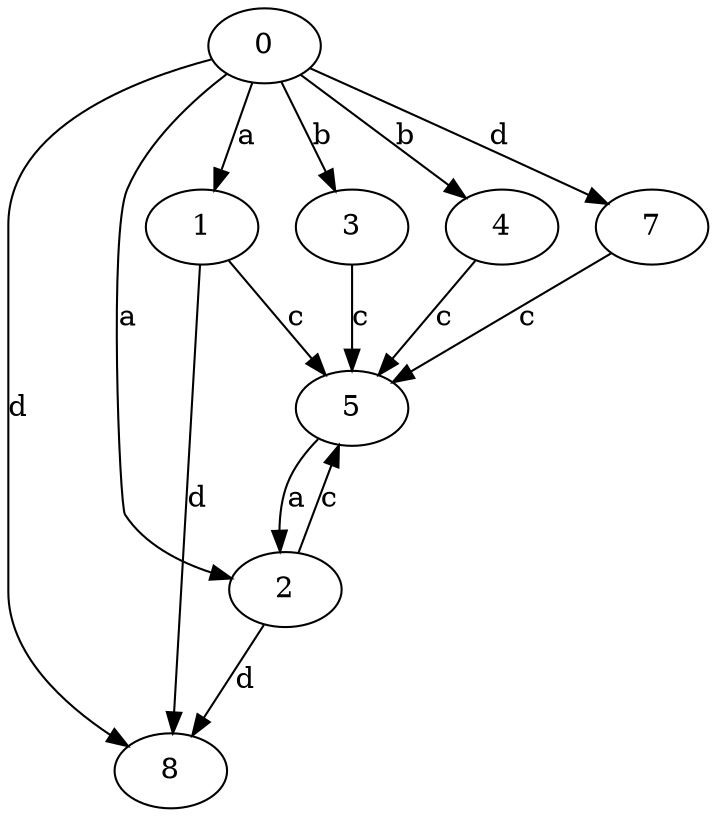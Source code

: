 strict digraph  {
0;
1;
2;
3;
4;
5;
7;
8;
0 -> 1  [label=a];
0 -> 2  [label=a];
0 -> 3  [label=b];
0 -> 4  [label=b];
0 -> 7  [label=d];
0 -> 8  [label=d];
1 -> 5  [label=c];
1 -> 8  [label=d];
2 -> 5  [label=c];
2 -> 8  [label=d];
3 -> 5  [label=c];
4 -> 5  [label=c];
5 -> 2  [label=a];
7 -> 5  [label=c];
}
